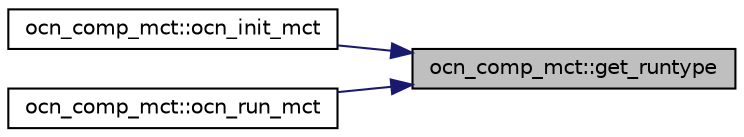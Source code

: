 digraph "ocn_comp_mct::get_runtype"
{
 // INTERACTIVE_SVG=YES
 // LATEX_PDF_SIZE
  edge [fontname="Helvetica",fontsize="10",labelfontname="Helvetica",labelfontsize="10"];
  node [fontname="Helvetica",fontsize="10",shape=record];
  rankdir="RL";
  Node1 [label="ocn_comp_mct::get_runtype",height=0.2,width=0.4,color="black", fillcolor="grey75", style="filled", fontcolor="black",tooltip="Returns the CESM run type."];
  Node1 -> Node2 [dir="back",color="midnightblue",fontsize="10",style="solid",fontname="Helvetica"];
  Node2 [label="ocn_comp_mct::ocn_init_mct",height=0.2,width=0.4,color="black", fillcolor="white", style="filled",URL="$namespaceocn__comp__mct.html#adfe794cbbae40df4bdb9fcec95d4ff9c",tooltip="This subroutine initializes MOM6."];
  Node1 -> Node3 [dir="back",color="midnightblue",fontsize="10",style="solid",fontname="Helvetica"];
  Node3 [label="ocn_comp_mct::ocn_run_mct",height=0.2,width=0.4,color="black", fillcolor="white", style="filled",URL="$namespaceocn__comp__mct.html#a958c09d3b1e3569c07e0f29127b6819e",tooltip="Step forward ocean model for coupling interval."];
}
